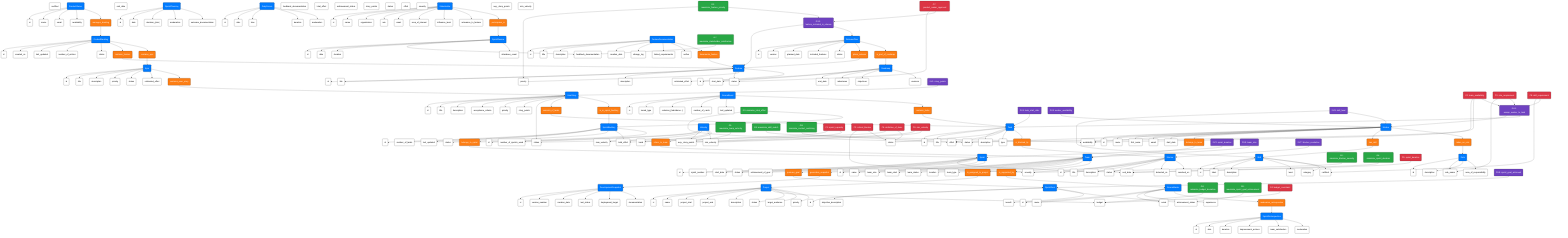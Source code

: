 graph TD
    %% Color Definitions
    classDef entity fill:#007bff,color:white,stroke:#000
    classDef attribute fill:#ffffff,color:#000,stroke:#000
    classDef relation fill:#fd7e14,color:white,stroke:#000
    classDef goal fill:#28a745,color:white,stroke:#000
    classDef condition fill:#dc3545,color:white,stroke:#000
    classDef decisionvar fill:#6f42c1,color:white,stroke:#000

    %% Entities and Their Attributes
    E0("Project"):::entity
    A0_0("id"):::attribute
    A0_1("name"):::attribute
    A0_2("project_start"):::attribute
    A0_3("project_end"):::attribute
    A0_4("description"):::attribute
    A0_5("budget"):::attribute
    A0_6("status"):::attribute
    A0_7("target_audience"):::attribute
    A0_8("priority"):::attribute
    E0 --> A0_0
    E0 --> A0_1
    E0 --> A0_2
    E0 --> A0_3
    E0 --> A0_4
    E0 --> A0_5
    E0 --> A0_6
    E0 --> A0_7
    E0 --> A0_8

    E1("Team"):::entity
    A1_0("id"):::attribute
    A1_1("name"):::attribute
    A1_2("team_size"):::attribute
    A1_3("team_start"):::attribute
    A1_4("team_status"):::attribute
    A1_5("location"):::attribute
    A1_6("team_type"):::attribute
    E1 --> A1_0
    E1 --> A1_1
    E1 --> A1_2
    E1 --> A1_3
    E1 --> A1_4
    E1 --> A1_5
    E1 --> A1_6

    E2("Worker"):::entity
    A2_0("id"):::attribute
    A2_1("name"):::attribute
    A2_2("first_name"):::attribute
    A2_3("email"):::attribute
    A2_4("start_date"):::attribute
    A2_5("status"):::attribute
    A2_6("availability"):::attribute
    E2 --> A2_0
    E2 --> A2_1
    E2 --> A2_2
    E2 --> A2_3
    E2 --> A2_4
    E2 --> A2_5
    E2 --> A2_6

    E3("Feature"):::entity
    A3_0("id"):::attribute
    A3_1("title"):::attribute
    A3_2("description"):::attribute
    A3_3("status"):::attribute
    A3_4("priority"):::attribute
    A3_5("estimated_effort"):::attribute
    E3 --> A3_0
    E3 --> A3_1
    E3 --> A3_2
    E3 --> A3_3
    E3 --> A3_4
    E3 --> A3_5

    E4("Skill"):::entity
    A4_0("id"):::attribute
    A4_1("label"):::attribute
    A4_2("description"):::attribute
    A4_3("level"):::attribute
    A4_4("certified"):::attribute
    A4_5("category"):::attribute
    E4 --> A4_0
    E4 --> A4_1
    E4 --> A4_2
    E4 --> A4_3
    A4_4_dup("certified"):::attribute
    E4 --> A4_4_dup
    E4 --> A4_5

    E5("Role"):::entity
    A5_0("id"):::attribute
    A5_1("role_name"):::attribute
    A5_2("description"):::attribute
    A5_3("area_of_responsibility"):::attribute
    E5 --> A5_0
    E5 --> A5_1
    E5 --> A5_2
    E5 --> A5_3

    E6("ProductOwner"):::entity
    A6_0("id"):::attribute
    A6_1("name"):::attribute
    A6_2("email"):::attribute
    A6_3("availability"):::attribute
    E6 --> A6_0
    E6 --> A6_1
    E6 --> A6_2
    E6 --> A6_3

    E7("ScrumMaster"):::entity
    A7_0("id"):::attribute
    A7_1("name"):::attribute
    A7_2("email"):::attribute
    A7_3("experience"):::attribute
    E7 --> A7_0
    E7 --> A7_1
    E7 --> A7_2
    E7 --> A7_3

    E8("ProductBacklog"):::entity
    A8_0("id"):::attribute
    A8_1("created_on"):::attribute
    A8_2("last_updated"):::attribute
    A8_3("number_of_entries"):::attribute
    A8_4("status"):::attribute
    E8 --> A8_0
    E8 --> A8_1
    E8 --> A8_2
    E8 --> A8_3
    E8 --> A8_4

    E9("Sprint"):::entity
    A9_0("id"):::attribute
    A9_1("sprint_number"):::attribute
    A9_2("start_date"):::attribute
    A9_3("end_date"):::attribute
    A9_4("status"):::attribute
    A9_5("achievement_of_goal"):::attribute
    E9 --> A9_0
    E9 --> A9_1
    E9 --> A9_2
    A9_3_dup("end_date"):::attribute
    E9 --> A9_3_dup
    E9 --> A9_4
    E9 --> A9_5

    E10("SprintPlanning"):::entity
    A10_0("id"):::attribute
    A10_1("date"):::attribute
    A10_2("duration_(min)"):::attribute
    A10_3("moderation"):::attribute
    A10_4("outcome_documentation"):::attribute
    E10 --> A10_0
    E10 --> A10_1
    E10 --> A10_2
    E10 --> A10_3
    E10 --> A10_4

    E11("DailyScrum"):::entity
    A11_0("id"):::attribute
    A11_1("date"):::attribute
    A11_2("time"):::attribute
    A11_3("duration"):::attribute
    A11_4("moderation"):::attribute
    E11 --> A11_0
    E11 --> A11_1
    E11 --> A11_2
    E11 --> A11_3
    E11 --> A11_4

    E12("SprintReview"):::entity
    A12_0("id"):::attribute
    A12_1("date"):::attribute
    A12_2("duration"):::attribute
    A12_3("feedback_documentation"):::attribute
    A12_4("attendees_count"):::attribute
    E12 --> A12_0
    E12 --> A12_1
    E12 --> A12_2
    A12_3_dup("feedback_documentation"):::attribute
    E12 --> A12_3_dup
    E12 --> A12_4

    E13("SprintRetrospective"):::entity
    A13_0("id"):::attribute
    A13_1("date"):::attribute
    A13_2("duration"):::attribute
    A13_3("improvement_actions"):::attribute
    A13_4("team_satisfaction"):::attribute
    A13_5("moderation"):::attribute
    E13 --> A13_0
    E13 --> A13_1
    E13 --> A13_2
    E13 --> A13_3
    E13 --> A13_4
    E13 --> A13_5

    E14("SprintBacklog"):::entity
    A14_0("id"):::attribute
    A14_1("number_of_tasks"):::attribute
    A14_2("last_updated"):::attribute
    A14_3("status"):::attribute
    A14_4("total_effort"):::attribute
    E14 --> A14_0
    E14 --> A14_1
    E14 --> A14_2
    E14 --> A14_3
    A14_4_dup("total_effort"):::attribute
    E14 --> A14_4_dup

    E15("SprintGoal"):::entity
    A15_0("id"):::attribute
    A15_1("objective_description"):::attribute
    A15_2("achievement_status"):::attribute
    A15_3("benefit"):::attribute
    E15 --> A15_0
    E15 --> A15_1
    A15_2_dup("achievement_status"):::attribute
    E15 --> A15_2_dup
    E15 --> A15_3

    E16("Epic"):::entity
    A16_0("id"):::attribute
    A16_1("title"):::attribute
    A16_2("description"):::attribute
    A16_3("priority"):::attribute
    A16_4("status"):::attribute
    A16_5("estimated_effort"):::attribute
    E16 --> A16_0
    E16 --> A16_1
    E16 --> A16_2
    E16 --> A16_3
    E16 --> A16_4
    E16 --> A16_5

    E17("UserStory"):::entity
    A17_0("id"):::attribute
    A17_1("title"):::attribute
    A17_2("description"):::attribute
    A17_3("acceptance_criteria"):::attribute
    A17_4("priority"):::attribute
    A17_5("story_points"):::attribute
    A17_6("status"):::attribute
    E17 --> A17_0
    E17 --> A17_1
    E17 --> A17_2
    E17 --> A17_3
    E17 --> A17_4
    A17_5_dup("story_points"):::attribute
    E17 --> A17_5_dup
    E17 --> A17_6

    E18("Task"):::entity
    A18_0("id"):::attribute
    A18_1("title"):::attribute
    A18_2("description"):::attribute
    A18_3("status"):::attribute
    A18_4("effort"):::attribute
    A18_5("type"):::attribute
    E18 --> A18_0
    E18 --> A18_1
    E18 --> A18_2
    A18_3_dup("status"):::attribute
    E18 --> A18_3_dup
    A18_4_dup("effort"):::attribute
    E18 --> A18_4_dup
    E18 --> A18_5

    E19("DevelopmentSnapshot"):::entity
    A19_0("id"):::attribute
    A19_1("version_number"):::attribute
    A19_2("creation_date"):::attribute
    A19_3("test_status"):::attribute
    A19_4("deployment_target"):::attribute
    A19_5("documentation"):::attribute
    E19 --> A19_0
    E19 --> A19_1
    E19 --> A19_2
    E19 --> A19_3
    E19 --> A19_4
    E19 --> A19_5

    E20("Blocker"):::entity
    A20_0("id"):::attribute
    A20_1("title"):::attribute
    A20_2("description"):::attribute
    A20_3("severity"):::attribute
    A20_4("status"):::attribute
    A20_5("detected_on"):::attribute
    A20_6("resolved_on"):::attribute
    E20 --> A20_0
    E20 --> A20_1
    E20 --> A20_2
    A20_3_dup("severity"):::attribute
    E20 --> A20_3_dup
    E20 --> A20_4
    E20 --> A20_5
    E20 --> A20_6

    E21("Stakeholder"):::entity
    A21_0("id"):::attribute
    A21_1("name"):::attribute
    A21_2("organization"):::attribute
    A21_3("role"):::attribute
    A21_4("email"):::attribute
    A21_5("area_of_interest"):::attribute
    A21_6("influence_level"):::attribute
    A21_7("relevance_to_feature"):::attribute
    E21 --> A21_0
    E21 --> A21_1
    E21 --> A21_2
    E21 --> A21_3
    E21 --> A21_4
    E21 --> A21_5
    E21 --> A21_6
    E21 --> A21_7

    E22("Velocity"):::entity
    A22_0("id"):::attribute
    A22_1("number_of_sprints_used"):::attribute
    A22_2("avg._story_points"):::attribute
    A22_3("max_velocity"):::attribute
    A22_4("min_velocity"):::attribute
    A22_5("trend"):::attribute
    E22 --> A22_0
    E22 --> A22_1
    A22_2_dup("avg._story_points"):::attribute
    E22 --> A22_2_dup
    E22 --> A22_3
    A22_4_dup("min_velocity"):::attribute
    E22 --> A22_4_dup
    E22 --> A22_5

    E23("ReleasePlan"):::entity
    A23_0("id"):::attribute
    A23_1("version"):::attribute
    A23_2("planned_date"):::attribute
    A23_3("included_features"):::attribute
    A23_4("status"):::attribute
    E23 --> A23_0
    E23 --> A23_1
    E23 --> A23_2
    E23 --> A23_3
    E23 --> A23_4

    E24("Roadmap"):::entity
    A24_0("id"):::attribute
    A24_1("start_date"):::attribute
    A24_2("end_date"):::attribute
    A24_3("milestones"):::attribute
    A24_4("objectives"):::attribute
    A24_5("versions"):::attribute
    E24 --> A24_0
    E24 --> A24_1
    E24 --> A24_2
    E24 --> A24_3
    E24 --> A24_4
    E24 --> A24_5

    E25("ScrumBoard"):::entity
    A25_0("id"):::attribute
    A25_1("board_type"):::attribute
    A25_2("columns_(todo/done...)"):::attribute
    A25_3("number_of_cards"):::attribute
    A25_4("last_updated"):::attribute
    E25 --> A25_0
    E25 --> A25_1
    E25 --> A25_2
    E25 --> A25_3
    E25 --> A25_4

    E26("FeatureDocumentation"):::entity
    A26_0("id"):::attribute
    A26_1("title"):::attribute
    A26_2("description"):::attribute
    A26_3("creation_date"):::attribute
    A26_4("change_log"):::attribute
    A26_5("linked_requirements"):::attribute
    A26_6("author"):::attribute
    E26 --> A26_0
    E26 --> A26_1
    E26 --> A26_2
    E26 --> A26_3
    E26 --> A26_4
    E26 --> A26_5
    E26 --> A26_6

    %% Relations
    R1("is_assigned_to_project"):::relation
    R2("belongs_to_team"):::relation
    R3("has_skill"):::relation
    R4("takes_on_role"):::relation
    R5("manages_backlog"):::relation
    R6("is_supported_by"):::relation
    R7("contains_feature"):::relation
    R8("contains_epic"):::relation
    R9("contains_user_story"):::relation
    R10("consists_of_tasks"):::relation
    R11("is_in_sprint_backlog"):::relation
    R12("belongs_to_sprint"):::relation
    R13("pursues_goal"):::relation
    R14("contains_tasks"):::relation
    R15("documents_feature"):::relation
    R16("is_blocked_by"):::relation
    R17("participates_in"):::relation
    R18("moderates_retrospective"):::relation
    R19("refers_to_team"):::relation
    R20("plans_release"):::relation
    R21("is_part_of_roadmap"):::relation
    R22("generates_snapshot"):::relation

    %% Goals
    G0("G0: minimize_total_effort"):::goal
    G1("G1: maximize_team_velocity"):::goal
    G2("G2: minimize_blocker_severity"):::goal
    G3("G3: maximize_feature_priority"):::goal
    G4("G4: minimize_sprint_duration"):::goal
    G5("G5: maximize_skill_match"):::goal
    G6("G6: minimize_budget_deviation"):::goal
    G7("G7: maximize_stakeholder_satisfaction"):::goal
    G8("G8: minimize_context_switching"):::goal
    G9("G9: maximize_sprint_goal_achievement"):::goal

    %% Conditions
    C0("C0: team_availability"):::condition
    C1("C1: sprint_capacity"):::condition
    C2("C2: critical_blocker"):::condition
    C3("C3: role_requirement"):::condition
    C4("C4: budget_constraint"):::condition
    C5("C5: sprint_duration"):::condition
    C6("C6: definition_of_done"):::condition
    C7("C7: product_owner_approval"):::condition
    C8("C8: skill_requirement"):::condition
    C9("C9: min_velocity"):::condition

    %% Decision Variables
    DV0("DV0: assign_worker_to_task"):::decisionvar
    DV1("DV1: story_points"):::decisionvar
    DV2("DV2: sprint_duration"):::decisionvar
    DV3("DV3: feature_included_in_release"):::decisionvar
    DV4("DV4: task_start_date"):::decisionvar
    DV5("DV5: team_size"):::decisionvar
    DV6("DV6: worker_availability"):::decisionvar
    DV7("DV7: blocker_resolution"):::decisionvar
    DV8("DV8: skill_level"):::decisionvar
    DV9("DV9: sprint_goal_achieved"):::decisionvar

    %% Connect Relations to Entities
    E1 --> R1
    R1 --> E0
    E2 --> R2
    R2 --> E1
    E2 --> R3
    R3 --> E4
    E2 --> R4
    R4 --> E5
    E6 --> R5
    R5 --> E8
    E1 --> R6
    R6 --> E7
    E8 --> R7
    R7 --> E3
    E8 --> R8
    R8 --> E16
    E16 --> R9
    R9 --> E17
    E17 --> R10
    R10 --> E18
    E17 --> R11
    R11 --> E14
    E14 --> R12
    R12 --> E9
    E9 --> R13
    R13 --> E15
    E25 --> R14
    R14 --> E18
    E26 --> R15
    R15 --> E3
    E18 --> R16
    R16 --> E20
    E21 --> R17
    R17 --> E12
    E7 --> R18
    R18 --> E13
    E22 --> R19
    R19 --> E1
    E23 --> R20
    R20 --> E3
    E23 --> R21
    R21 --> E24
    E9 --> R22
    R22 --> E19

    %% Connect Goals to Entities/Attributes
    G0 --> A18_4_dup
    G0 --> E14
    G1 --> A22_2_dup
    G2 --> A20_3_dup
    G3 --> A3_4
    G3 --> DV3
    G4 --> A9_3_dup
    G5 --> A2_6
    G6 --> A0_5
    G7 --> A12_3_dup
    G8 --> A2_5
    G9 --> A15_2_dup

    %% Connect Conditions to Entities/Attributes
    C0 --> A2_6
    C0 --> A18_4_dup
    C0 --> DV0
    C1 --> A14_4_dup
    C1 --> A22_2_dup
    C2 --> A20_3_dup
    C2 --> A18_3_dup
    C3 --> A5_1
    C3 --> DV0
    C4 --> A0_5
    C5 --> A9_3_dup
    C6 --> A17_6
    C6 --> A18_3_dup
    C7 --> A3_3
    C7 --> DV3
    C8 --> A4_4_dup
    C8 --> DV0
    C9 --> A22_2_dup
    C9 --> A22_4_dup

    %% Connect Decision Variables to Entities
    DV0 --> E2
    DV0 --> E18
    DV1 --> E17
    DV2 --> E9
    DV3 --> E3
    DV3 --> E23
    DV4 --> E18
    DV5 --> E1
    DV6 --> E2
    DV7 --> E20
    DV8 --> E4
    DV8 --> E2
    DV9 --> E15